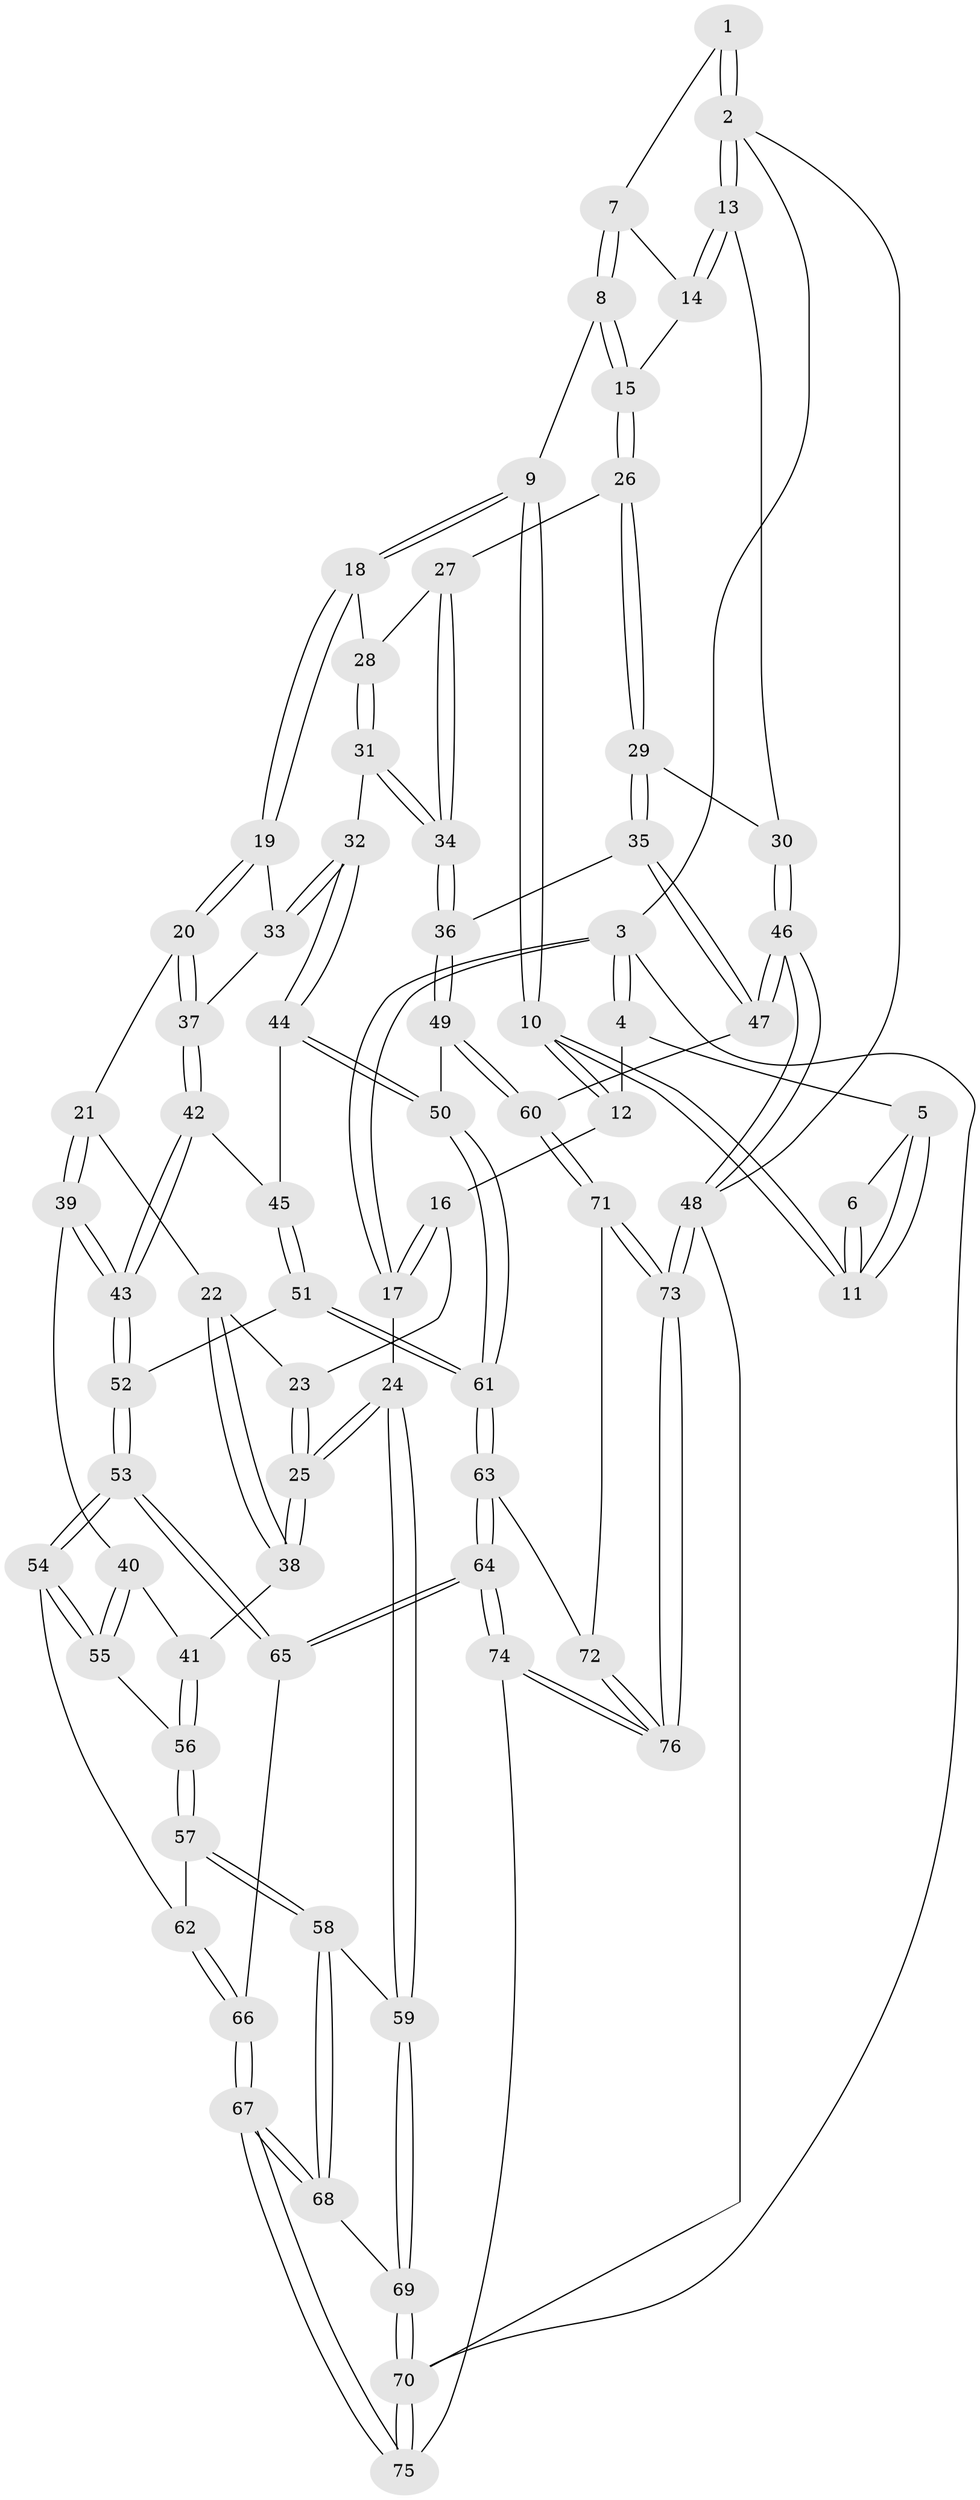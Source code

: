 // coarse degree distribution, {9: 0.03333333333333333, 2: 0.03333333333333333, 3: 0.16666666666666666, 4: 0.4666666666666667, 5: 0.16666666666666666, 7: 0.03333333333333333, 6: 0.1}
// Generated by graph-tools (version 1.1) at 2025/21/03/04/25 18:21:38]
// undirected, 76 vertices, 187 edges
graph export_dot {
graph [start="1"]
  node [color=gray90,style=filled];
  1 [pos="+0.6944414284527768+0"];
  2 [pos="+1+0"];
  3 [pos="+0+0"];
  4 [pos="+0.06981882881994374+0"];
  5 [pos="+0.13619913186335642+0"];
  6 [pos="+0.4430736334356343+0"];
  7 [pos="+0.6942642514592225+0"];
  8 [pos="+0.5476918755456973+0.2148681006746908"];
  9 [pos="+0.4575732220862838+0.2593256381977659"];
  10 [pos="+0.4446299751459787+0.2513333145050274"];
  11 [pos="+0.4316808164393062+0.0909735377490588"];
  12 [pos="+0.26688752279958994+0.19866087725846812"];
  13 [pos="+1+0"];
  14 [pos="+0.8560583522204881+0.11098465477824458"];
  15 [pos="+0.8601769791192212+0.3164796301972708"];
  16 [pos="+0.18211937428188296+0.2518063550135174"];
  17 [pos="+0+0"];
  18 [pos="+0.4588772868385632+0.2981310110573877"];
  19 [pos="+0.44740945521325165+0.34429260321580324"];
  20 [pos="+0.34789415042655064+0.4803254558873204"];
  21 [pos="+0.33577788805102377+0.4933524025682449"];
  22 [pos="+0.3276328946587091+0.4949056822470326"];
  23 [pos="+0.11686281087376986+0.3484800381613442"];
  24 [pos="+0+0.5554103360168886"];
  25 [pos="+0+0.5462331270990176"];
  26 [pos="+0.86816969483138+0.3259865125690804"];
  27 [pos="+0.8439238928357298+0.37495186134768677"];
  28 [pos="+0.6227749043326863+0.42596097618395906"];
  29 [pos="+1+0.34661424193174606"];
  30 [pos="+1+0.34335980597362903"];
  31 [pos="+0.7016667656969203+0.5690637414346357"];
  32 [pos="+0.6605284892422922+0.5916894623947822"];
  33 [pos="+0.5161618674219092+0.49834871450224233"];
  34 [pos="+0.7860378693786682+0.5607442865954242"];
  35 [pos="+0.8855609385524514+0.6152493719541647"];
  36 [pos="+0.8369349947037601+0.6215583709426327"];
  37 [pos="+0.48673825347427435+0.6001515805870008"];
  38 [pos="+0.11817817822833564+0.5949353728471669"];
  39 [pos="+0.37481457727813494+0.6480670502106071"];
  40 [pos="+0.3642141361434593+0.6536811421756785"];
  41 [pos="+0.15527690710830874+0.6308930725534673"];
  42 [pos="+0.48606222908023705+0.6335832070505427"];
  43 [pos="+0.3952318406899278+0.6577405691416184"];
  44 [pos="+0.6130813390960151+0.6587213040798807"];
  45 [pos="+0.5216215141746288+0.6521700241448788"];
  46 [pos="+1+0.6887024634319407"];
  47 [pos="+1+0.6890074025974298"];
  48 [pos="+1+1"];
  49 [pos="+0.8374945753724778+0.7623890276508971"];
  50 [pos="+0.6304897484047072+0.7702730743542463"];
  51 [pos="+0.48237899479122515+0.7737210921198995"];
  52 [pos="+0.4244204777412952+0.7682609296134763"];
  53 [pos="+0.38291172826617736+0.8140869132077213"];
  54 [pos="+0.34551442692305145+0.8047138824797736"];
  55 [pos="+0.3037240953756935+0.7266716394588966"];
  56 [pos="+0.2170797500460567+0.7318777722199753"];
  57 [pos="+0.21129044797379284+0.7925320042573798"];
  58 [pos="+0.1845337193550354+0.824299711380893"];
  59 [pos="+0+0.5590501766628058"];
  60 [pos="+0.853042308067089+0.7902448869267689"];
  61 [pos="+0.5891663872160657+0.8456811346674583"];
  62 [pos="+0.29205296463614955+0.8276525356035037"];
  63 [pos="+0.5891807434801846+0.8644616655125897"];
  64 [pos="+0.45220151886591964+0.9657016180279413"];
  65 [pos="+0.40603390467939765+0.9101431565936434"];
  66 [pos="+0.282841867201231+0.9056012807020338"];
  67 [pos="+0.18962077658762067+0.9773882475057294"];
  68 [pos="+0.1494946104191265+0.8963252585702306"];
  69 [pos="+0+0.7617310009361543"];
  70 [pos="+0+1"];
  71 [pos="+0.854579339964515+0.8077328254078409"];
  72 [pos="+0.6249661837326935+0.8947630724190512"];
  73 [pos="+1+1"];
  74 [pos="+0.3959141722473525+1"];
  75 [pos="+0.19732120085774185+1"];
  76 [pos="+0.9714471857161525+1"];
  1 -- 2;
  1 -- 2;
  1 -- 7;
  2 -- 3;
  2 -- 13;
  2 -- 13;
  2 -- 48;
  3 -- 4;
  3 -- 4;
  3 -- 17;
  3 -- 17;
  3 -- 70;
  4 -- 5;
  4 -- 12;
  5 -- 6;
  5 -- 11;
  5 -- 11;
  6 -- 11;
  6 -- 11;
  7 -- 8;
  7 -- 8;
  7 -- 14;
  8 -- 9;
  8 -- 15;
  8 -- 15;
  9 -- 10;
  9 -- 10;
  9 -- 18;
  9 -- 18;
  10 -- 11;
  10 -- 11;
  10 -- 12;
  10 -- 12;
  12 -- 16;
  13 -- 14;
  13 -- 14;
  13 -- 30;
  14 -- 15;
  15 -- 26;
  15 -- 26;
  16 -- 17;
  16 -- 17;
  16 -- 23;
  17 -- 24;
  18 -- 19;
  18 -- 19;
  18 -- 28;
  19 -- 20;
  19 -- 20;
  19 -- 33;
  20 -- 21;
  20 -- 37;
  20 -- 37;
  21 -- 22;
  21 -- 39;
  21 -- 39;
  22 -- 23;
  22 -- 38;
  22 -- 38;
  23 -- 25;
  23 -- 25;
  24 -- 25;
  24 -- 25;
  24 -- 59;
  24 -- 59;
  25 -- 38;
  25 -- 38;
  26 -- 27;
  26 -- 29;
  26 -- 29;
  27 -- 28;
  27 -- 34;
  27 -- 34;
  28 -- 31;
  28 -- 31;
  29 -- 30;
  29 -- 35;
  29 -- 35;
  30 -- 46;
  30 -- 46;
  31 -- 32;
  31 -- 34;
  31 -- 34;
  32 -- 33;
  32 -- 33;
  32 -- 44;
  32 -- 44;
  33 -- 37;
  34 -- 36;
  34 -- 36;
  35 -- 36;
  35 -- 47;
  35 -- 47;
  36 -- 49;
  36 -- 49;
  37 -- 42;
  37 -- 42;
  38 -- 41;
  39 -- 40;
  39 -- 43;
  39 -- 43;
  40 -- 41;
  40 -- 55;
  40 -- 55;
  41 -- 56;
  41 -- 56;
  42 -- 43;
  42 -- 43;
  42 -- 45;
  43 -- 52;
  43 -- 52;
  44 -- 45;
  44 -- 50;
  44 -- 50;
  45 -- 51;
  45 -- 51;
  46 -- 47;
  46 -- 47;
  46 -- 48;
  46 -- 48;
  47 -- 60;
  48 -- 73;
  48 -- 73;
  48 -- 70;
  49 -- 50;
  49 -- 60;
  49 -- 60;
  50 -- 61;
  50 -- 61;
  51 -- 52;
  51 -- 61;
  51 -- 61;
  52 -- 53;
  52 -- 53;
  53 -- 54;
  53 -- 54;
  53 -- 65;
  53 -- 65;
  54 -- 55;
  54 -- 55;
  54 -- 62;
  55 -- 56;
  56 -- 57;
  56 -- 57;
  57 -- 58;
  57 -- 58;
  57 -- 62;
  58 -- 59;
  58 -- 68;
  58 -- 68;
  59 -- 69;
  59 -- 69;
  60 -- 71;
  60 -- 71;
  61 -- 63;
  61 -- 63;
  62 -- 66;
  62 -- 66;
  63 -- 64;
  63 -- 64;
  63 -- 72;
  64 -- 65;
  64 -- 65;
  64 -- 74;
  64 -- 74;
  65 -- 66;
  66 -- 67;
  66 -- 67;
  67 -- 68;
  67 -- 68;
  67 -- 75;
  67 -- 75;
  68 -- 69;
  69 -- 70;
  69 -- 70;
  70 -- 75;
  70 -- 75;
  71 -- 72;
  71 -- 73;
  71 -- 73;
  72 -- 76;
  72 -- 76;
  73 -- 76;
  73 -- 76;
  74 -- 75;
  74 -- 76;
  74 -- 76;
}
